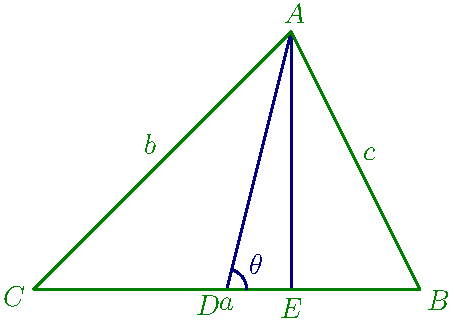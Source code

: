 settings.outformat = "png";
defaultpen(fontsize(14pt));
import geometry;

size(8cm);

triangle t = triangle((0,2), (1, 0), (-2, 0));
draw((0,2) -- (0,0), bp+0.5*blue);
draw((0,2) -- (-0.5, 0), bp+0.5*blue);
show(LA="$A$", LB="$B$", LC="$C$", La="$a$", Lb="$b$", Lc="$c$", t, bp+0.5*green);
label("$D$", (-0.5, 0), align=SW, bp+0.5*green);
label("$E$", (0, 0), align=S, bp+0.5*green);
markangle("$\theta$", radius=10,t.B,(-.5,0),t.A, bp+0.5*blue);
